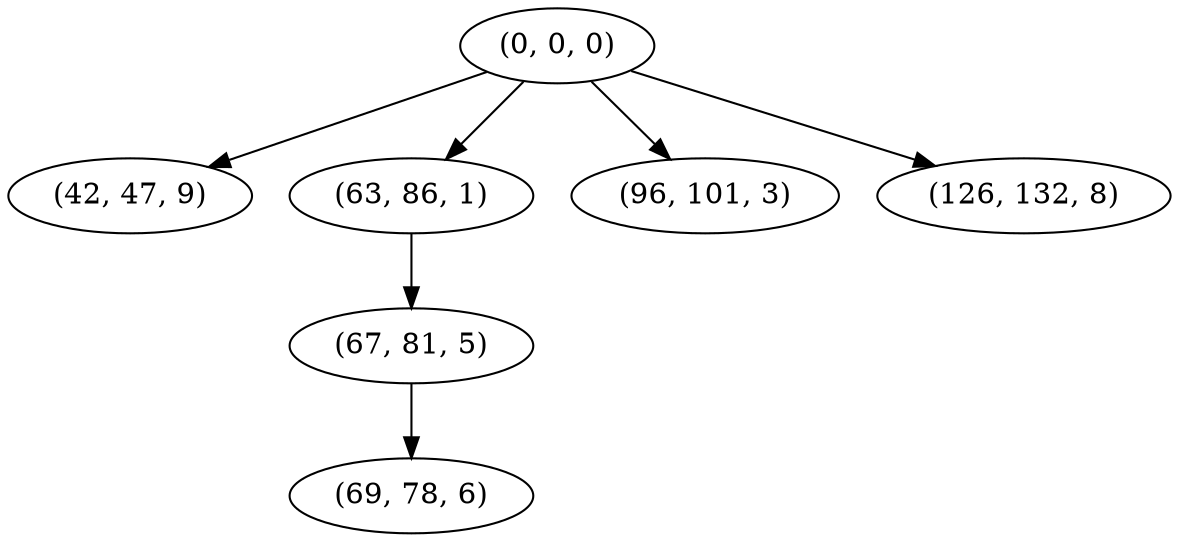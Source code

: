 digraph tree {
    "(0, 0, 0)";
    "(42, 47, 9)";
    "(63, 86, 1)";
    "(67, 81, 5)";
    "(69, 78, 6)";
    "(96, 101, 3)";
    "(126, 132, 8)";
    "(0, 0, 0)" -> "(42, 47, 9)";
    "(0, 0, 0)" -> "(63, 86, 1)";
    "(0, 0, 0)" -> "(96, 101, 3)";
    "(0, 0, 0)" -> "(126, 132, 8)";
    "(63, 86, 1)" -> "(67, 81, 5)";
    "(67, 81, 5)" -> "(69, 78, 6)";
}
